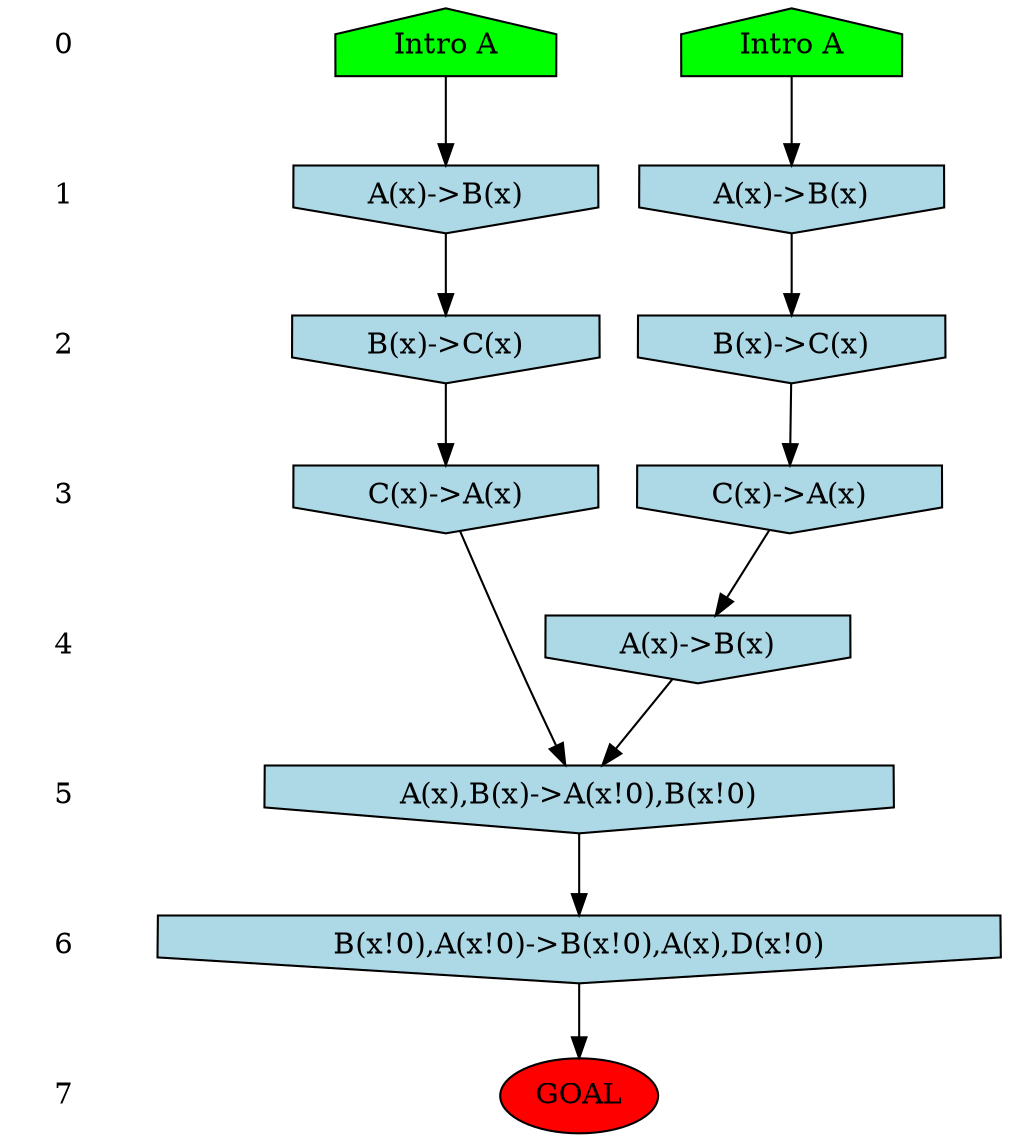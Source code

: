 /* Compression of 2 causal flows obtained in average at 6.443590E+00 t.u */
/* Compressed causal flows were: [10;16] */
digraph G{
 ranksep=.5 ; 
{ rank = same ; "0" [shape=plaintext] ; node_1 [label ="Intro A", shape=house, style=filled, fillcolor=green] ;
node_2 [label ="Intro A", shape=house, style=filled, fillcolor=green] ;
}
{ rank = same ; "1" [shape=plaintext] ; node_3 [label="A(x)->B(x)", shape=invhouse, style=filled, fillcolor = lightblue] ;
node_4 [label="A(x)->B(x)", shape=invhouse, style=filled, fillcolor = lightblue] ;
}
{ rank = same ; "2" [shape=plaintext] ; node_5 [label="B(x)->C(x)", shape=invhouse, style=filled, fillcolor = lightblue] ;
node_6 [label="B(x)->C(x)", shape=invhouse, style=filled, fillcolor = lightblue] ;
}
{ rank = same ; "3" [shape=plaintext] ; node_7 [label="C(x)->A(x)", shape=invhouse, style=filled, fillcolor = lightblue] ;
node_8 [label="C(x)->A(x)", shape=invhouse, style=filled, fillcolor = lightblue] ;
}
{ rank = same ; "4" [shape=plaintext] ; node_9 [label="A(x)->B(x)", shape=invhouse, style=filled, fillcolor = lightblue] ;
}
{ rank = same ; "5" [shape=plaintext] ; node_10 [label="A(x),B(x)->A(x!0),B(x!0)", shape=invhouse, style=filled, fillcolor = lightblue] ;
}
{ rank = same ; "6" [shape=plaintext] ; node_11 [label="B(x!0),A(x!0)->B(x!0),A(x),D(x!0)", shape=invhouse, style=filled, fillcolor = lightblue] ;
}
{ rank = same ; "7" [shape=plaintext] ; node_12 [label ="GOAL", style=filled, fillcolor=red] ;
}
"0" -> "1" [style="invis"]; 
"1" -> "2" [style="invis"]; 
"2" -> "3" [style="invis"]; 
"3" -> "4" [style="invis"]; 
"4" -> "5" [style="invis"]; 
"5" -> "6" [style="invis"]; 
"6" -> "7" [style="invis"]; 
node_1 -> node_3
node_2 -> node_4
node_4 -> node_5
node_3 -> node_6
node_5 -> node_7
node_6 -> node_8
node_7 -> node_9
node_8 -> node_10
node_9 -> node_10
node_10 -> node_11
node_11 -> node_12
}
/*
 Dot generation time: 0.000000
*/